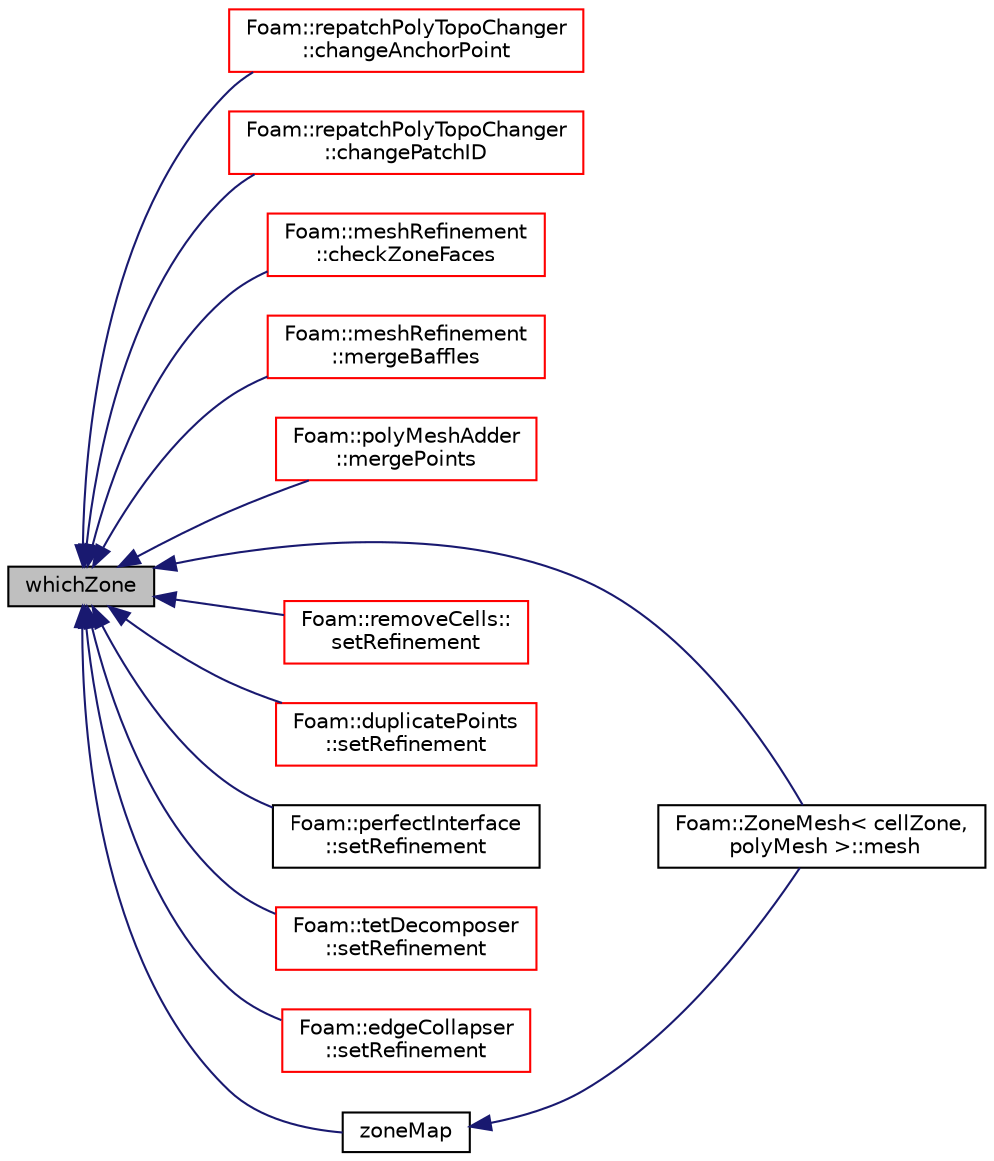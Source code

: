 digraph "whichZone"
{
  bgcolor="transparent";
  edge [fontname="Helvetica",fontsize="10",labelfontname="Helvetica",labelfontsize="10"];
  node [fontname="Helvetica",fontsize="10",shape=record];
  rankdir="LR";
  Node1 [label="whichZone",height=0.2,width=0.4,color="black", fillcolor="grey75", style="filled", fontcolor="black"];
  Node1 -> Node2 [dir="back",color="midnightblue",fontsize="10",style="solid",fontname="Helvetica"];
  Node2 [label="Foam::repatchPolyTopoChanger\l::changeAnchorPoint",height=0.2,width=0.4,color="red",URL="$a02223.html#a085eccc1946391439db822d350f1702e",tooltip="Change anchor point (zero&#39;th point of face) for a boundary face. "];
  Node1 -> Node3 [dir="back",color="midnightblue",fontsize="10",style="solid",fontname="Helvetica"];
  Node3 [label="Foam::repatchPolyTopoChanger\l::changePatchID",height=0.2,width=0.4,color="red",URL="$a02223.html#a0e422d65d38d06483bef5c596b607eb2",tooltip="Change patch ID for a boundary face. Note: patchID should be in new. "];
  Node1 -> Node4 [dir="back",color="midnightblue",fontsize="10",style="solid",fontname="Helvetica"];
  Node4 [label="Foam::meshRefinement\l::checkZoneFaces",height=0.2,width=0.4,color="red",URL="$a01510.html#ac89b150a008dde867d90c6ee31761392",tooltip="Debug helper: check faceZones are not on processor patches. "];
  Node1 -> Node5 [dir="back",color="midnightblue",fontsize="10",style="solid",fontname="Helvetica"];
  Node5 [label="Foam::meshRefinement\l::mergeBaffles",height=0.2,width=0.4,color="red",URL="$a01510.html#aa959f1ef1377d3a4eaac5ff099280e50",tooltip="Merge baffles. Gets pairs of faces. "];
  Node1 -> Node6 [dir="back",color="midnightblue",fontsize="10",style="solid",fontname="Helvetica"];
  Node6 [label="Foam::polyMeshAdder\l::mergePoints",height=0.2,width=0.4,color="red",URL="$a01962.html#a4a56041144898b62dd90a030e2143d1a",tooltip="Helper: Merge points. "];
  Node1 -> Node7 [dir="back",color="midnightblue",fontsize="10",style="solid",fontname="Helvetica"];
  Node7 [label="Foam::ZoneMesh\< cellZone,\l polyMesh \>::mesh",height=0.2,width=0.4,color="black",URL="$a03018.html#ae460ec8e376e9a02e0188e99cf1cdcd7",tooltip="Return the mesh reference. "];
  Node1 -> Node8 [dir="back",color="midnightblue",fontsize="10",style="solid",fontname="Helvetica"];
  Node8 [label="Foam::removeCells::\lsetRefinement",height=0.2,width=0.4,color="red",URL="$a02217.html#a90dfb3748798e10bc8e79a836ef766f4",tooltip="Play commands into polyTopoChange to remove cells. "];
  Node1 -> Node9 [dir="back",color="midnightblue",fontsize="10",style="solid",fontname="Helvetica"];
  Node9 [label="Foam::duplicatePoints\l::setRefinement",height=0.2,width=0.4,color="red",URL="$a00603.html#a159a54964aa4001ff24e9fb05834750a",tooltip="Play commands into polyTopoChange to duplicate points. Gets. "];
  Node1 -> Node10 [dir="back",color="midnightblue",fontsize="10",style="solid",fontname="Helvetica"];
  Node10 [label="Foam::perfectInterface\l::setRefinement",height=0.2,width=0.4,color="black",URL="$a01875.html#a9127fcee3341a601c9d07bee5d1e3738",tooltip="Insert the layer addition/removal instructions. "];
  Node1 -> Node11 [dir="back",color="midnightblue",fontsize="10",style="solid",fontname="Helvetica"];
  Node11 [label="Foam::tetDecomposer\l::setRefinement",height=0.2,width=0.4,color="red",URL="$a02659.html#aeb1123afb6f39d7eb332698e53fc5610",tooltip="Insert all changes into meshMod to convert the polyMesh into. "];
  Node1 -> Node12 [dir="back",color="midnightblue",fontsize="10",style="solid",fontname="Helvetica"];
  Node12 [label="Foam::edgeCollapser\l::setRefinement",height=0.2,width=0.4,color="red",URL="$a00624.html#a9b80e891413d76aa1324fdd6c9e58c64",tooltip="Play commands into polyTopoChange to create mesh. "];
  Node1 -> Node13 [dir="back",color="midnightblue",fontsize="10",style="solid",fontname="Helvetica"];
  Node13 [label="zoneMap",height=0.2,width=0.4,color="black",URL="$a03018.html#a52efb22fcdb9458b3d37609e93ca2643",tooltip="Map of zones containing zone index for all zoned elements. "];
  Node13 -> Node7 [dir="back",color="midnightblue",fontsize="10",style="solid",fontname="Helvetica"];
}

